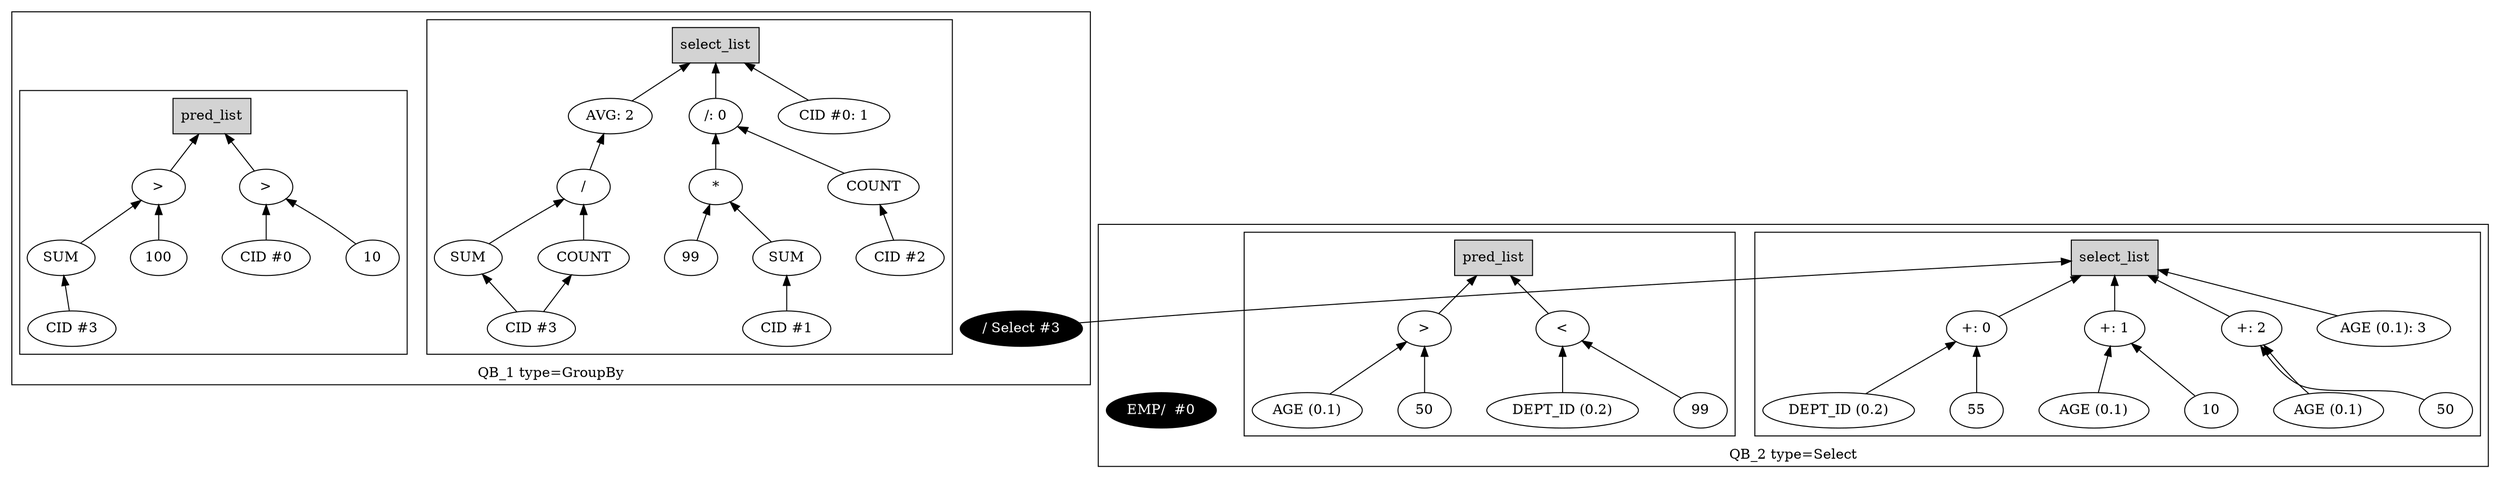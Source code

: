 digraph example1 {
    rankdir=BT;
    nodesep=0.5;
    ordering="in";
  subgraph cluster_QB_1 {
    "QB_1_selectlist"[label="select_list",shape=box,style=filled];
  subgraph cluster_select_listQB_1 {
    exprnodeExprId11v1[label="/: 0"];
    exprnodeExprId6v1 -> exprnodeExprId11v1;
    exprnodeExprId6v1[label="*"];
    exprnodeExprId4v1 -> exprnodeExprId6v1;
    exprnodeExprId4v1[label="SUM"];
    exprnodeExprId37v1 -> exprnodeExprId4v1;
    exprnodeExprId37v1[label="CID #1"];
    exprnodeExprId5v1 -> exprnodeExprId6v1;
    exprnodeExprId5v1[label="99"];
    exprnodeExprId10v1 -> exprnodeExprId11v1;
    exprnodeExprId10v1[label="COUNT"];
    exprnodeExprId38v1 -> exprnodeExprId10v1;
    exprnodeExprId38v1[label="CID #2"];
    exprnodeExprId11v1 -> "QB_1_selectlist";
    exprnodeExprId39v1[label="CID #0: 1"];
    exprnodeExprId39v1 -> "QB_1_selectlist";
    exprnodeExprId16v1[label="AVG: 2"];
    exprnodeExprId43v1 -> exprnodeExprId16v1;
    exprnodeExprId43v1[label="/"];
    exprnodeExprId41v1 -> exprnodeExprId43v1;
    exprnodeExprId41v1[label="SUM"];
    exprnodeExprId40v1 -> exprnodeExprId41v1;
    exprnodeExprId40v1[label="CID #3"];
    exprnodeExprId42v1 -> exprnodeExprId43v1;
    exprnodeExprId42v1[label="COUNT"];
    exprnodeExprId40v1 -> exprnodeExprId42v1;
    exprnodeExprId40v1[label="CID #3"];
    exprnodeExprId16v1 -> "QB_1_selectlist";
}
    "QUN_3"[label="/ Select #3", fillcolor=black, fontcolor=white, style=filled]
  subgraph cluster_pred_listQB_1 {
    exprnodeExprId30v1[label=">"];
    exprnodeExprId28v1 -> exprnodeExprId30v1;
    exprnodeExprId28v1[label="SUM"];
    exprnodeExprId44v1 -> exprnodeExprId28v1;
    exprnodeExprId44v1[label="CID #3"];
    exprnodeExprId29v1 -> exprnodeExprId30v1;
    exprnodeExprId29v1[label="100"];
    exprnodeExprId30v1 -> QB_1_pred_list;
    exprnodeExprId35v1[label=">"];
    exprnodeExprId45v1 -> exprnodeExprId35v1;
    exprnodeExprId45v1[label="CID #0"];
    exprnodeExprId34v1 -> exprnodeExprId35v1;
    exprnodeExprId34v1[label="10"];
    exprnodeExprId35v1 -> QB_1_pred_list;
    "QB_1_pred_list"[label="pred_list",shape=box,style=filled];
}
    label = "QB_1 type=GroupBy";
}
    "QUN_3" -> "QB_2_selectlist";
  subgraph cluster_QB_2 {
    "QB_2_selectlist"[label="select_list",shape=box,style=filled];
  subgraph cluster_select_listQB_2 {
    exprnodeExprId26v1[label="+: 0"];
    exprnodeExprId24v1 -> exprnodeExprId26v1;
    exprnodeExprId24v1[label="DEPT_ID (0.2)"];
    exprnodeExprId25v1 -> exprnodeExprId26v1;
    exprnodeExprId25v1[label="55"];
    exprnodeExprId26v1 -> "QB_2_selectlist";
    exprnodeExprId3v1[label="+: 1"];
    exprnodeExprId1v1 -> exprnodeExprId3v1;
    exprnodeExprId1v1[label="AGE (0.1)"];
    exprnodeExprId2v1 -> exprnodeExprId3v1;
    exprnodeExprId2v1[label="10"];
    exprnodeExprId3v1 -> "QB_2_selectlist";
    exprnodeExprId9v1[label="+: 2"];
    exprnodeExprId7v1 -> exprnodeExprId9v1;
    exprnodeExprId7v1[label="AGE (0.1)"];
    exprnodeExprId8v1 -> exprnodeExprId9v1;
    exprnodeExprId8v1[label="50"];
    exprnodeExprId9v1 -> "QB_2_selectlist";
    exprnodeExprId15v1[label="AGE (0.1): 3"];
    exprnodeExprId15v1 -> "QB_2_selectlist";
}
    "QUN_0"[label="EMP/  #0", fillcolor=black, fontcolor=white, style=filled]
  subgraph cluster_pred_listQB_2 {
    exprnodeExprId19v1[label=">"];
    exprnodeExprId17v1 -> exprnodeExprId19v1;
    exprnodeExprId17v1[label="AGE (0.1)"];
    exprnodeExprId18v1 -> exprnodeExprId19v1;
    exprnodeExprId18v1[label="50"];
    exprnodeExprId19v1 -> QB_2_pred_list;
    exprnodeExprId22v1[label="<"];
    exprnodeExprId20v1 -> exprnodeExprId22v1;
    exprnodeExprId20v1[label="DEPT_ID (0.2)"];
    exprnodeExprId21v1 -> exprnodeExprId22v1;
    exprnodeExprId21v1[label="99"];
    exprnodeExprId22v1 -> QB_2_pred_list;
    "QB_2_pred_list"[label="pred_list",shape=box,style=filled];
}
    label = "QB_2 type=Select";
}
}
